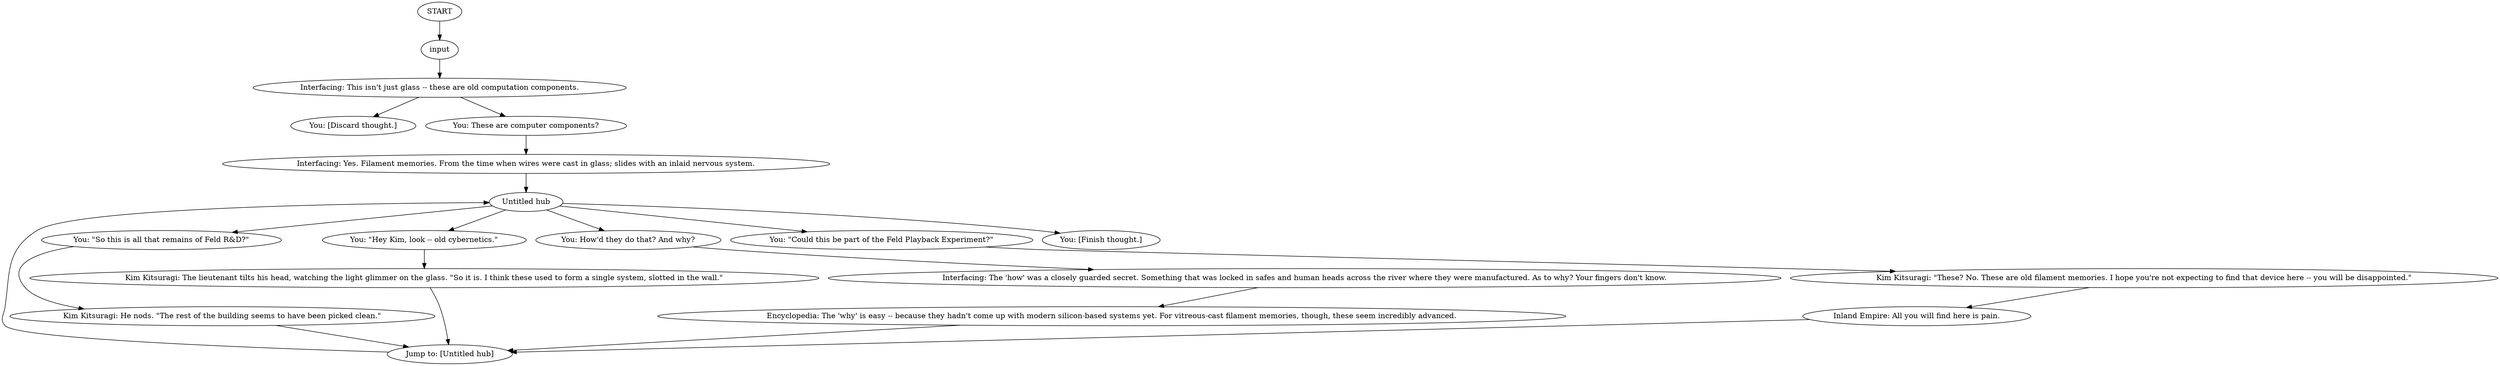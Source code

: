 # LAIR ORB / wiresinglass
# A brief convo with Interfacing about the times they made computer parts with glass
# ==================================================
digraph G {
	  0 [label="START"];
	  1 [label="input"];
	  3 [label="Interfacing: The 'how' was a closely guarded secret. Something that was locked in safes and human heads across the river where they were manufactured. As to why? Your fingers don't know."];
	  4 [label="You: [Discard thought.]"];
	  5 [label="You: \"So this is all that remains of Feld R&D?\""];
	  6 [label="Inland Empire: All you will find here is pain."];
	  7 [label="Encyclopedia: The 'why' is easy -- because they hadn't come up with modern silicon-based systems yet. For vitreous-cast filament memories, though, these seem incredibly advanced."];
	  8 [label="Interfacing: Yes. Filament memories. From the time when wires were cast in glass; slides with an inlaid nervous system."];
	  9 [label="You: \"Hey Kim, look -- old cybernetics.\""];
	  10 [label="Jump to: [Untitled hub]"];
	  11 [label="Interfacing: This isn't just glass -- these are old computation components."];
	  12 [label="You: How'd they do that? And why?"];
	  13 [label="You: These are computer components?"];
	  14 [label="You: \"Could this be part of the Feld Playback Experiment?\""];
	  15 [label="You: [Finish thought.]"];
	  16 [label="Kim Kitsuragi: The lieutenant tilts his head, watching the light glimmer on the glass. \"So it is. I think these used to form a single system, slotted in the wall.\""];
	  17 [label="Untitled hub"];
	  18 [label="Kim Kitsuragi: He nods. \"The rest of the building seems to have been picked clean.\""];
	  19 [label="Kim Kitsuragi: \"These? No. These are old filament memories. I hope you're not expecting to find that device here -- you will be disappointed.\""];
	  0 -> 1
	  1 -> 11
	  3 -> 7
	  5 -> 18
	  6 -> 10
	  7 -> 10
	  8 -> 17
	  9 -> 16
	  10 -> 17
	  11 -> 4
	  11 -> 13
	  12 -> 3
	  13 -> 8
	  14 -> 19
	  16 -> 10
	  17 -> 5
	  17 -> 9
	  17 -> 12
	  17 -> 14
	  17 -> 15
	  18 -> 10
	  19 -> 6
}

